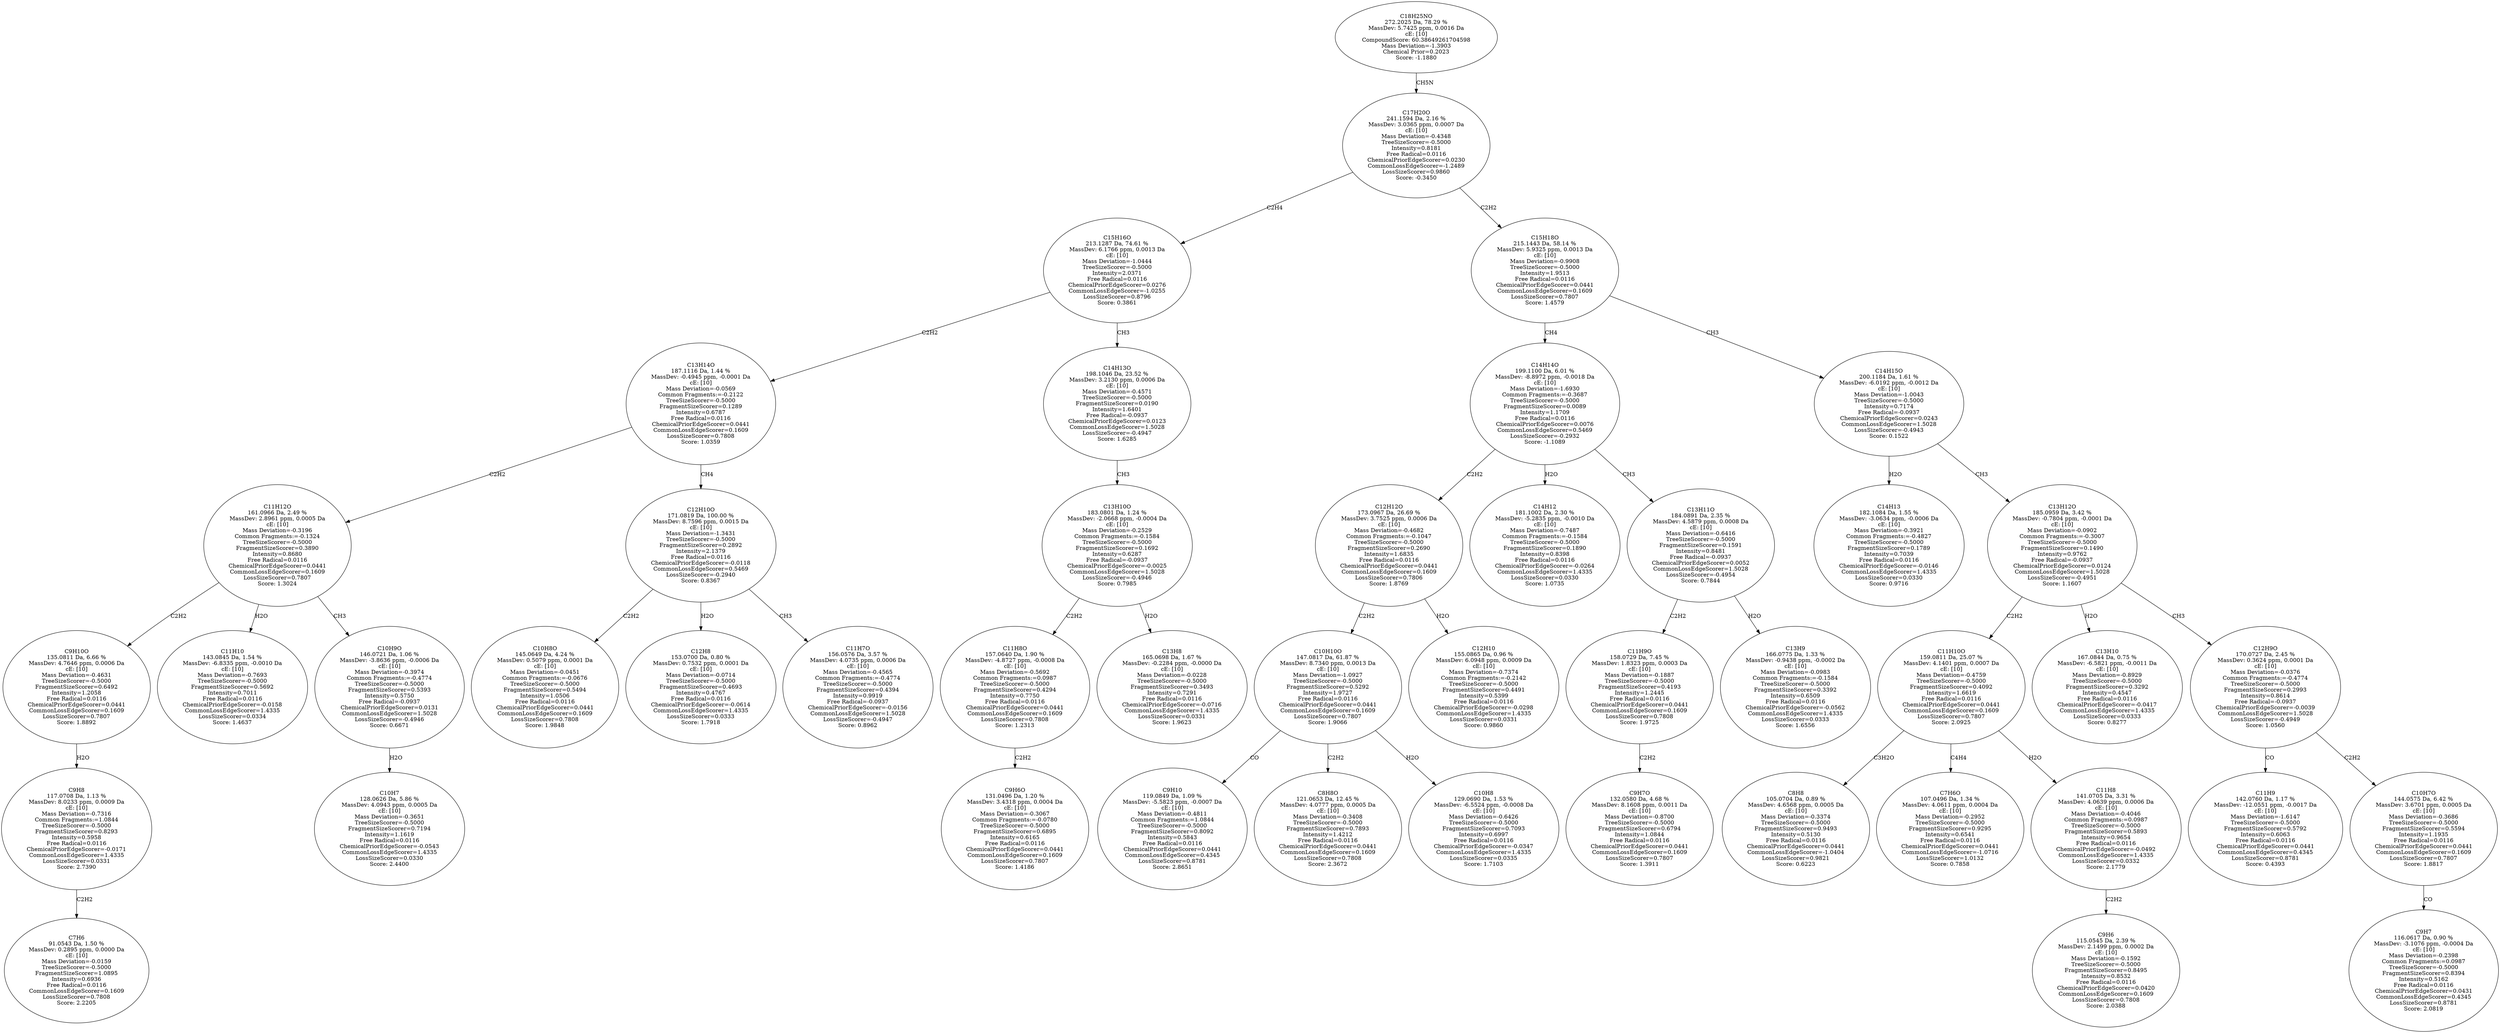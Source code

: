 strict digraph {
v1 [label="C7H6\n91.0543 Da, 1.50 %\nMassDev: 0.2895 ppm, 0.0000 Da\ncE: [10]\nMass Deviation=-0.0159\nTreeSizeScorer=-0.5000\nFragmentSizeScorer=1.0895\nIntensity=0.6936\nFree Radical=0.0116\nCommonLossEdgeScorer=0.1609\nLossSizeScorer=0.7808\nScore: 2.2205"];
v2 [label="C9H8\n117.0708 Da, 1.13 %\nMassDev: 8.0233 ppm, 0.0009 Da\ncE: [10]\nMass Deviation=-0.7316\nCommon Fragments:=1.0844\nTreeSizeScorer=-0.5000\nFragmentSizeScorer=0.8293\nIntensity=0.5958\nFree Radical=0.0116\nChemicalPriorEdgeScorer=-0.0171\nCommonLossEdgeScorer=1.4335\nLossSizeScorer=0.0331\nScore: 2.7390"];
v3 [label="C9H10O\n135.0811 Da, 6.66 %\nMassDev: 4.7646 ppm, 0.0006 Da\ncE: [10]\nMass Deviation=-0.4631\nTreeSizeScorer=-0.5000\nFragmentSizeScorer=0.6492\nIntensity=1.2058\nFree Radical=0.0116\nChemicalPriorEdgeScorer=0.0441\nCommonLossEdgeScorer=0.1609\nLossSizeScorer=0.7807\nScore: 1.8892"];
v4 [label="C11H10\n143.0845 Da, 1.54 %\nMassDev: -6.8335 ppm, -0.0010 Da\ncE: [10]\nMass Deviation=-0.7693\nTreeSizeScorer=-0.5000\nFragmentSizeScorer=0.5692\nIntensity=0.7011\nFree Radical=0.0116\nChemicalPriorEdgeScorer=-0.0158\nCommonLossEdgeScorer=1.4335\nLossSizeScorer=0.0334\nScore: 1.4637"];
v5 [label="C10H7\n128.0626 Da, 5.86 %\nMassDev: 4.0943 ppm, 0.0005 Da\ncE: [10]\nMass Deviation=-0.3651\nTreeSizeScorer=-0.5000\nFragmentSizeScorer=0.7194\nIntensity=1.1619\nFree Radical=0.0116\nChemicalPriorEdgeScorer=-0.0543\nCommonLossEdgeScorer=1.4335\nLossSizeScorer=0.0330\nScore: 2.4400"];
v6 [label="C10H9O\n146.0721 Da, 1.06 %\nMassDev: -3.8636 ppm, -0.0006 Da\ncE: [10]\nMass Deviation=-0.3974\nCommon Fragments:=-0.4774\nTreeSizeScorer=-0.5000\nFragmentSizeScorer=0.5393\nIntensity=0.5750\nFree Radical=-0.0937\nChemicalPriorEdgeScorer=0.0131\nCommonLossEdgeScorer=1.5028\nLossSizeScorer=-0.4946\nScore: 0.6671"];
v7 [label="C11H12O\n161.0966 Da, 2.49 %\nMassDev: 2.8961 ppm, 0.0005 Da\ncE: [10]\nMass Deviation=-0.3196\nCommon Fragments:=-0.1324\nTreeSizeScorer=-0.5000\nFragmentSizeScorer=0.3890\nIntensity=0.8680\nFree Radical=0.0116\nChemicalPriorEdgeScorer=0.0441\nCommonLossEdgeScorer=0.1609\nLossSizeScorer=0.7807\nScore: 1.3024"];
v8 [label="C10H8O\n145.0649 Da, 4.24 %\nMassDev: 0.5079 ppm, 0.0001 Da\ncE: [10]\nMass Deviation=-0.0451\nCommon Fragments:=-0.0676\nTreeSizeScorer=-0.5000\nFragmentSizeScorer=0.5494\nIntensity=1.0506\nFree Radical=0.0116\nChemicalPriorEdgeScorer=0.0441\nCommonLossEdgeScorer=0.1609\nLossSizeScorer=0.7808\nScore: 1.9848"];
v9 [label="C12H8\n153.0700 Da, 0.80 %\nMassDev: 0.7532 ppm, 0.0001 Da\ncE: [10]\nMass Deviation=-0.0714\nTreeSizeScorer=-0.5000\nFragmentSizeScorer=0.4693\nIntensity=0.4767\nFree Radical=0.0116\nChemicalPriorEdgeScorer=-0.0614\nCommonLossEdgeScorer=1.4335\nLossSizeScorer=0.0333\nScore: 1.7918"];
v10 [label="C11H7O\n156.0576 Da, 3.57 %\nMassDev: 4.0735 ppm, 0.0006 Da\ncE: [10]\nMass Deviation=-0.4565\nCommon Fragments:=-0.4774\nTreeSizeScorer=-0.5000\nFragmentSizeScorer=0.4394\nIntensity=0.9919\nFree Radical=-0.0937\nChemicalPriorEdgeScorer=-0.0156\nCommonLossEdgeScorer=1.5028\nLossSizeScorer=-0.4947\nScore: 0.8962"];
v11 [label="C12H10O\n171.0819 Da, 100.00 %\nMassDev: 8.7596 ppm, 0.0015 Da\ncE: [10]\nMass Deviation=-1.3431\nTreeSizeScorer=-0.5000\nFragmentSizeScorer=0.2892\nIntensity=2.1379\nFree Radical=0.0116\nChemicalPriorEdgeScorer=-0.0118\nCommonLossEdgeScorer=0.5469\nLossSizeScorer=-0.2940\nScore: 0.8367"];
v12 [label="C13H14O\n187.1116 Da, 1.44 %\nMassDev: -0.4945 ppm, -0.0001 Da\ncE: [10]\nMass Deviation=-0.0569\nCommon Fragments:=-0.2122\nTreeSizeScorer=-0.5000\nFragmentSizeScorer=0.1289\nIntensity=0.6787\nFree Radical=0.0116\nChemicalPriorEdgeScorer=0.0441\nCommonLossEdgeScorer=0.1609\nLossSizeScorer=0.7808\nScore: 1.0359"];
v13 [label="C9H6O\n131.0496 Da, 1.20 %\nMassDev: 3.4318 ppm, 0.0004 Da\ncE: [10]\nMass Deviation=-0.3067\nCommon Fragments:=-0.0780\nTreeSizeScorer=-0.5000\nFragmentSizeScorer=0.6895\nIntensity=0.6165\nFree Radical=0.0116\nChemicalPriorEdgeScorer=0.0441\nCommonLossEdgeScorer=0.1609\nLossSizeScorer=0.7807\nScore: 1.4186"];
v14 [label="C11H8O\n157.0640 Da, 1.90 %\nMassDev: -4.8727 ppm, -0.0008 Da\ncE: [10]\nMass Deviation=-0.5692\nCommon Fragments:=0.0987\nTreeSizeScorer=-0.5000\nFragmentSizeScorer=0.4294\nIntensity=0.7750\nFree Radical=0.0116\nChemicalPriorEdgeScorer=0.0441\nCommonLossEdgeScorer=0.1609\nLossSizeScorer=0.7808\nScore: 1.2313"];
v15 [label="C13H8\n165.0698 Da, 1.67 %\nMassDev: -0.2284 ppm, -0.0000 Da\ncE: [10]\nMass Deviation=-0.0228\nTreeSizeScorer=-0.5000\nFragmentSizeScorer=0.3493\nIntensity=0.7291\nFree Radical=0.0116\nChemicalPriorEdgeScorer=-0.0716\nCommonLossEdgeScorer=1.4335\nLossSizeScorer=0.0331\nScore: 1.9623"];
v16 [label="C13H10O\n183.0801 Da, 1.24 %\nMassDev: -2.0668 ppm, -0.0004 Da\ncE: [10]\nMass Deviation=-0.2529\nCommon Fragments:=-0.1584\nTreeSizeScorer=-0.5000\nFragmentSizeScorer=0.1692\nIntensity=0.6287\nFree Radical=-0.0937\nChemicalPriorEdgeScorer=-0.0025\nCommonLossEdgeScorer=1.5028\nLossSizeScorer=-0.4946\nScore: 0.7985"];
v17 [label="C14H13O\n198.1046 Da, 23.52 %\nMassDev: 3.2130 ppm, 0.0006 Da\ncE: [10]\nMass Deviation=-0.4571\nTreeSizeScorer=-0.5000\nFragmentSizeScorer=0.0190\nIntensity=1.6401\nFree Radical=-0.0937\nChemicalPriorEdgeScorer=0.0123\nCommonLossEdgeScorer=1.5028\nLossSizeScorer=-0.4947\nScore: 1.6285"];
v18 [label="C15H16O\n213.1287 Da, 74.61 %\nMassDev: 6.1766 ppm, 0.0013 Da\ncE: [10]\nMass Deviation=-1.0444\nTreeSizeScorer=-0.5000\nIntensity=2.0371\nFree Radical=0.0116\nChemicalPriorEdgeScorer=0.0276\nCommonLossEdgeScorer=-1.0255\nLossSizeScorer=0.8796\nScore: 0.3861"];
v19 [label="C9H10\n119.0849 Da, 1.09 %\nMassDev: -5.5823 ppm, -0.0007 Da\ncE: [10]\nMass Deviation=-0.4811\nCommon Fragments:=1.0844\nTreeSizeScorer=-0.5000\nFragmentSizeScorer=0.8092\nIntensity=0.5843\nFree Radical=0.0116\nChemicalPriorEdgeScorer=0.0441\nCommonLossEdgeScorer=0.4345\nLossSizeScorer=0.8781\nScore: 2.8651"];
v20 [label="C8H8O\n121.0653 Da, 12.45 %\nMassDev: 4.0777 ppm, 0.0005 Da\ncE: [10]\nMass Deviation=-0.3408\nTreeSizeScorer=-0.5000\nFragmentSizeScorer=0.7893\nIntensity=1.4212\nFree Radical=0.0116\nChemicalPriorEdgeScorer=0.0441\nCommonLossEdgeScorer=0.1609\nLossSizeScorer=0.7808\nScore: 2.3672"];
v21 [label="C10H8\n129.0690 Da, 1.53 %\nMassDev: -6.5524 ppm, -0.0008 Da\ncE: [10]\nMass Deviation=-0.6426\nTreeSizeScorer=-0.5000\nFragmentSizeScorer=0.7093\nIntensity=0.6997\nFree Radical=0.0116\nChemicalPriorEdgeScorer=-0.0347\nCommonLossEdgeScorer=1.4335\nLossSizeScorer=0.0335\nScore: 1.7103"];
v22 [label="C10H10O\n147.0817 Da, 61.87 %\nMassDev: 8.7340 ppm, 0.0013 Da\ncE: [10]\nMass Deviation=-1.0927\nTreeSizeScorer=-0.5000\nFragmentSizeScorer=0.5292\nIntensity=1.9727\nFree Radical=0.0116\nChemicalPriorEdgeScorer=0.0441\nCommonLossEdgeScorer=0.1609\nLossSizeScorer=0.7807\nScore: 1.9066"];
v23 [label="C12H10\n155.0865 Da, 0.96 %\nMassDev: 6.0948 ppm, 0.0009 Da\ncE: [10]\nMass Deviation=-0.7374\nCommon Fragments:=-0.2142\nTreeSizeScorer=-0.5000\nFragmentSizeScorer=0.4491\nIntensity=0.5399\nFree Radical=0.0116\nChemicalPriorEdgeScorer=-0.0298\nCommonLossEdgeScorer=1.4335\nLossSizeScorer=0.0331\nScore: 0.9860"];
v24 [label="C12H12O\n173.0967 Da, 26.69 %\nMassDev: 3.7525 ppm, 0.0006 Da\ncE: [10]\nMass Deviation=-0.4682\nCommon Fragments:=-0.1047\nTreeSizeScorer=-0.5000\nFragmentSizeScorer=0.2690\nIntensity=1.6835\nFree Radical=0.0116\nChemicalPriorEdgeScorer=0.0441\nCommonLossEdgeScorer=0.1609\nLossSizeScorer=0.7806\nScore: 1.8769"];
v25 [label="C14H12\n181.1002 Da, 2.30 %\nMassDev: -5.2835 ppm, -0.0010 Da\ncE: [10]\nMass Deviation=-0.7487\nCommon Fragments:=-0.1584\nTreeSizeScorer=-0.5000\nFragmentSizeScorer=0.1890\nIntensity=0.8398\nFree Radical=0.0116\nChemicalPriorEdgeScorer=-0.0264\nCommonLossEdgeScorer=1.4335\nLossSizeScorer=0.0330\nScore: 1.0735"];
v26 [label="C9H7O\n132.0580 Da, 4.68 %\nMassDev: 8.1608 ppm, 0.0011 Da\ncE: [10]\nMass Deviation=-0.8700\nTreeSizeScorer=-0.5000\nFragmentSizeScorer=0.6794\nIntensity=1.0844\nFree Radical=0.0116\nChemicalPriorEdgeScorer=0.0441\nCommonLossEdgeScorer=0.1609\nLossSizeScorer=0.7807\nScore: 1.3911"];
v27 [label="C11H9O\n158.0729 Da, 7.45 %\nMassDev: 1.8323 ppm, 0.0003 Da\ncE: [10]\nMass Deviation=-0.1887\nTreeSizeScorer=-0.5000\nFragmentSizeScorer=0.4193\nIntensity=1.2445\nFree Radical=0.0116\nChemicalPriorEdgeScorer=0.0441\nCommonLossEdgeScorer=0.1609\nLossSizeScorer=0.7808\nScore: 1.9725"];
v28 [label="C13H9\n166.0775 Da, 1.33 %\nMassDev: -0.9438 ppm, -0.0002 Da\ncE: [10]\nMass Deviation=-0.0983\nCommon Fragments:=-0.1584\nTreeSizeScorer=-0.5000\nFragmentSizeScorer=0.3392\nIntensity=0.6509\nFree Radical=0.0116\nChemicalPriorEdgeScorer=-0.0562\nCommonLossEdgeScorer=1.4335\nLossSizeScorer=0.0333\nScore: 1.6556"];
v29 [label="C13H11O\n184.0891 Da, 2.35 %\nMassDev: 4.5879 ppm, 0.0008 Da\ncE: [10]\nMass Deviation=-0.6416\nTreeSizeScorer=-0.5000\nFragmentSizeScorer=0.1591\nIntensity=0.8481\nFree Radical=-0.0937\nChemicalPriorEdgeScorer=0.0052\nCommonLossEdgeScorer=1.5028\nLossSizeScorer=-0.4954\nScore: 0.7844"];
v30 [label="C14H14O\n199.1100 Da, 6.01 %\nMassDev: -8.8972 ppm, -0.0018 Da\ncE: [10]\nMass Deviation=-1.6930\nCommon Fragments:=-0.3687\nTreeSizeScorer=-0.5000\nFragmentSizeScorer=0.0089\nIntensity=1.1709\nFree Radical=0.0116\nChemicalPriorEdgeScorer=0.0076\nCommonLossEdgeScorer=0.5469\nLossSizeScorer=-0.2932\nScore: -1.1089"];
v31 [label="C14H13\n182.1084 Da, 1.55 %\nMassDev: -3.0634 ppm, -0.0006 Da\ncE: [10]\nMass Deviation=-0.3921\nCommon Fragments:=-0.4827\nTreeSizeScorer=-0.5000\nFragmentSizeScorer=0.1789\nIntensity=0.7039\nFree Radical=0.0116\nChemicalPriorEdgeScorer=-0.0146\nCommonLossEdgeScorer=1.4335\nLossSizeScorer=0.0330\nScore: 0.9716"];
v32 [label="C8H8\n105.0704 Da, 0.89 %\nMassDev: 4.6568 ppm, 0.0005 Da\ncE: [10]\nMass Deviation=-0.3374\nTreeSizeScorer=-0.5000\nFragmentSizeScorer=0.9493\nIntensity=0.5130\nFree Radical=0.0116\nChemicalPriorEdgeScorer=0.0441\nCommonLossEdgeScorer=-1.0404\nLossSizeScorer=0.9821\nScore: 0.6223"];
v33 [label="C7H6O\n107.0496 Da, 1.34 %\nMassDev: 4.0611 ppm, 0.0004 Da\ncE: [10]\nMass Deviation=-0.2952\nTreeSizeScorer=-0.5000\nFragmentSizeScorer=0.9295\nIntensity=0.6541\nFree Radical=0.0116\nChemicalPriorEdgeScorer=0.0441\nCommonLossEdgeScorer=-1.0716\nLossSizeScorer=1.0132\nScore: 0.7858"];
v34 [label="C9H6\n115.0545 Da, 2.39 %\nMassDev: 2.1499 ppm, 0.0002 Da\ncE: [10]\nMass Deviation=-0.1592\nTreeSizeScorer=-0.5000\nFragmentSizeScorer=0.8495\nIntensity=0.8532\nFree Radical=0.0116\nChemicalPriorEdgeScorer=0.0420\nCommonLossEdgeScorer=0.1609\nLossSizeScorer=0.7808\nScore: 2.0388"];
v35 [label="C11H8\n141.0705 Da, 3.31 %\nMassDev: 4.0639 ppm, 0.0006 Da\ncE: [10]\nMass Deviation=-0.4046\nCommon Fragments:=0.0987\nTreeSizeScorer=-0.5000\nFragmentSizeScorer=0.5893\nIntensity=0.9654\nFree Radical=0.0116\nChemicalPriorEdgeScorer=-0.0492\nCommonLossEdgeScorer=1.4335\nLossSizeScorer=0.0332\nScore: 2.1779"];
v36 [label="C11H10O\n159.0811 Da, 25.07 %\nMassDev: 4.1401 ppm, 0.0007 Da\ncE: [10]\nMass Deviation=-0.4759\nTreeSizeScorer=-0.5000\nFragmentSizeScorer=0.4092\nIntensity=1.6619\nFree Radical=0.0116\nChemicalPriorEdgeScorer=0.0441\nCommonLossEdgeScorer=0.1609\nLossSizeScorer=0.7807\nScore: 2.0925"];
v37 [label="C13H10\n167.0844 Da, 0.75 %\nMassDev: -6.5821 ppm, -0.0011 Da\ncE: [10]\nMass Deviation=-0.8929\nTreeSizeScorer=-0.5000\nFragmentSizeScorer=0.3292\nIntensity=0.4547\nFree Radical=0.0116\nChemicalPriorEdgeScorer=-0.0417\nCommonLossEdgeScorer=1.4335\nLossSizeScorer=0.0333\nScore: 0.8277"];
v38 [label="C11H9\n142.0760 Da, 1.17 %\nMassDev: -12.0551 ppm, -0.0017 Da\ncE: [10]\nMass Deviation=-1.6147\nTreeSizeScorer=-0.5000\nFragmentSizeScorer=0.5792\nIntensity=0.6063\nFree Radical=0.0116\nChemicalPriorEdgeScorer=0.0441\nCommonLossEdgeScorer=0.4345\nLossSizeScorer=0.8781\nScore: 0.4393"];
v39 [label="C9H7\n116.0617 Da, 0.90 %\nMassDev: -3.1076 ppm, -0.0004 Da\ncE: [10]\nMass Deviation=-0.2398\nCommon Fragments:=0.0987\nTreeSizeScorer=-0.5000\nFragmentSizeScorer=0.8394\nIntensity=0.5162\nFree Radical=0.0116\nChemicalPriorEdgeScorer=0.0431\nCommonLossEdgeScorer=0.4345\nLossSizeScorer=0.8781\nScore: 2.0819"];
v40 [label="C10H7O\n144.0575 Da, 6.42 %\nMassDev: 3.6701 ppm, 0.0005 Da\ncE: [10]\nMass Deviation=-0.3686\nTreeSizeScorer=-0.5000\nFragmentSizeScorer=0.5594\nIntensity=1.1935\nFree Radical=0.0116\nChemicalPriorEdgeScorer=0.0441\nCommonLossEdgeScorer=0.1609\nLossSizeScorer=0.7807\nScore: 1.8817"];
v41 [label="C12H9O\n170.0727 Da, 2.45 %\nMassDev: 0.3624 ppm, 0.0001 Da\ncE: [10]\nMass Deviation=-0.0376\nCommon Fragments:=-0.4774\nTreeSizeScorer=-0.5000\nFragmentSizeScorer=0.2993\nIntensity=0.8614\nFree Radical=-0.0937\nChemicalPriorEdgeScorer=-0.0039\nCommonLossEdgeScorer=1.5028\nLossSizeScorer=-0.4949\nScore: 1.0560"];
v42 [label="C13H12O\n185.0959 Da, 3.42 %\nMassDev: -0.7804 ppm, -0.0001 Da\ncE: [10]\nMass Deviation=-0.0902\nCommon Fragments:=-0.3007\nTreeSizeScorer=-0.5000\nFragmentSizeScorer=0.1490\nIntensity=0.9762\nFree Radical=-0.0937\nChemicalPriorEdgeScorer=0.0124\nCommonLossEdgeScorer=1.5028\nLossSizeScorer=-0.4951\nScore: 1.1607"];
v43 [label="C14H15O\n200.1184 Da, 1.61 %\nMassDev: -6.0192 ppm, -0.0012 Da\ncE: [10]\nMass Deviation=-1.0043\nTreeSizeScorer=-0.5000\nIntensity=0.7174\nFree Radical=-0.0937\nChemicalPriorEdgeScorer=0.0243\nCommonLossEdgeScorer=1.5028\nLossSizeScorer=-0.4943\nScore: 0.1522"];
v44 [label="C15H18O\n215.1443 Da, 58.14 %\nMassDev: 5.9325 ppm, 0.0013 Da\ncE: [10]\nMass Deviation=-0.9908\nTreeSizeScorer=-0.5000\nIntensity=1.9513\nFree Radical=0.0116\nChemicalPriorEdgeScorer=0.0441\nCommonLossEdgeScorer=0.1609\nLossSizeScorer=0.7807\nScore: 1.4579"];
v45 [label="C17H20O\n241.1594 Da, 2.16 %\nMassDev: 3.0365 ppm, 0.0007 Da\ncE: [10]\nMass Deviation=-0.4348\nTreeSizeScorer=-0.5000\nIntensity=0.8181\nFree Radical=0.0116\nChemicalPriorEdgeScorer=0.0230\nCommonLossEdgeScorer=-1.2489\nLossSizeScorer=0.9860\nScore: -0.3450"];
v46 [label="C18H25NO\n272.2025 Da, 78.29 %\nMassDev: 5.7425 ppm, 0.0016 Da\ncE: [10]\nCompoundScore: 60.38649261704598\nMass Deviation=-1.3903\nChemical Prior=0.2023\nScore: -1.1880"];
v2 -> v1 [label="C2H2"];
v3 -> v2 [label="H2O"];
v7 -> v3 [label="C2H2"];
v7 -> v4 [label="H2O"];
v6 -> v5 [label="H2O"];
v7 -> v6 [label="CH3"];
v12 -> v7 [label="C2H2"];
v11 -> v8 [label="C2H2"];
v11 -> v9 [label="H2O"];
v11 -> v10 [label="CH3"];
v12 -> v11 [label="CH4"];
v18 -> v12 [label="C2H2"];
v14 -> v13 [label="C2H2"];
v16 -> v14 [label="C2H2"];
v16 -> v15 [label="H2O"];
v17 -> v16 [label="CH3"];
v18 -> v17 [label="CH3"];
v45 -> v18 [label="C2H4"];
v22 -> v19 [label="CO"];
v22 -> v20 [label="C2H2"];
v22 -> v21 [label="H2O"];
v24 -> v22 [label="C2H2"];
v24 -> v23 [label="H2O"];
v30 -> v24 [label="C2H2"];
v30 -> v25 [label="H2O"];
v27 -> v26 [label="C2H2"];
v29 -> v27 [label="C2H2"];
v29 -> v28 [label="H2O"];
v30 -> v29 [label="CH3"];
v44 -> v30 [label="CH4"];
v43 -> v31 [label="H2O"];
v36 -> v32 [label="C3H2O"];
v36 -> v33 [label="C4H4"];
v35 -> v34 [label="C2H2"];
v36 -> v35 [label="H2O"];
v42 -> v36 [label="C2H2"];
v42 -> v37 [label="H2O"];
v41 -> v38 [label="CO"];
v40 -> v39 [label="CO"];
v41 -> v40 [label="C2H2"];
v42 -> v41 [label="CH3"];
v43 -> v42 [label="CH3"];
v44 -> v43 [label="CH3"];
v45 -> v44 [label="C2H2"];
v46 -> v45 [label="CH5N"];
}